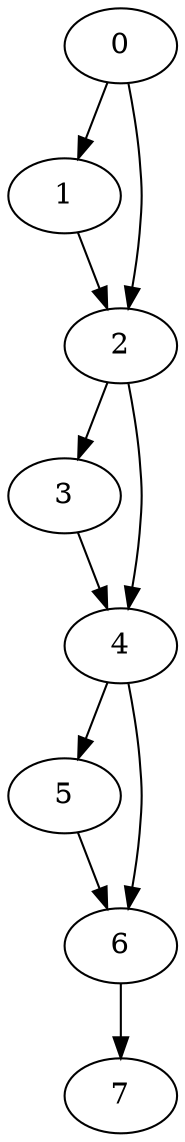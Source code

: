 digraph {
	0
	1
	2
	3
	4
	5
	6
	7
	4 -> 6
	5 -> 6
	6 -> 7
	0 -> 1
	1 -> 2
	0 -> 2
	2 -> 3
	2 -> 4
	3 -> 4
	4 -> 5
}

